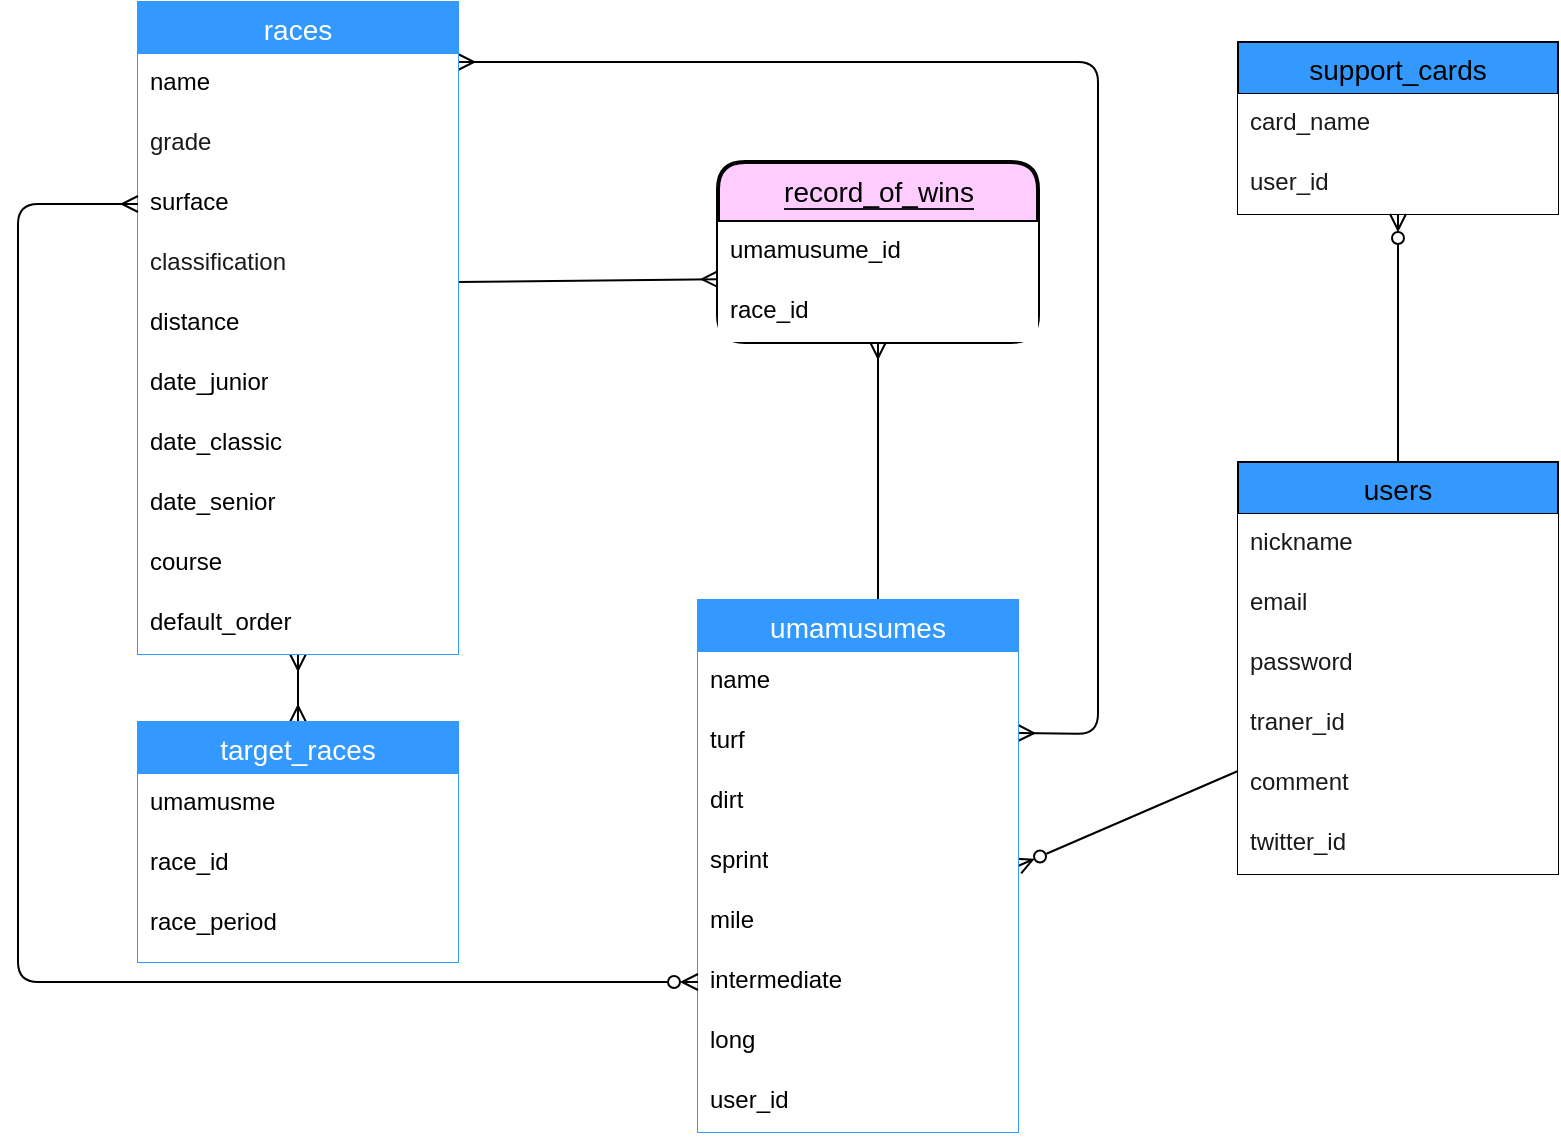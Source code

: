 <mxfile>
    <diagram id="v6UMTtF0DdxIM7lpbUff" name="ページ1">
        <mxGraphModel dx="999" dy="701" grid="1" gridSize="10" guides="1" tooltips="1" connect="1" arrows="0" fold="1" page="1" pageScale="1" pageWidth="827" pageHeight="1169" math="0" shadow="0">
            <root>
                <mxCell id="0"/>
                <mxCell id="1" parent="0"/>
                <mxCell id="2" value="users" style="swimlane;fontStyle=0;childLayout=stackLayout;horizontal=1;startSize=26;horizontalStack=0;resizeParent=1;resizeParentMax=0;resizeLast=0;collapsible=1;marginBottom=0;align=center;fontSize=14;fillColor=#3399FF;" parent="1" vertex="1">
                    <mxGeometry x="630" y="250" width="160" height="206" as="geometry"/>
                </mxCell>
                <mxCell id="28" value="nickname" style="text;strokeColor=none;fillColor=#FFFFFF;spacingLeft=4;spacingRight=4;overflow=hidden;rotatable=0;points=[[0,0.5],[1,0.5]];portConstraint=eastwest;fontSize=12;fontColor=#1A1A1A;labelBackgroundColor=none;labelBorderColor=none;" parent="2" vertex="1">
                    <mxGeometry y="26" width="160" height="30" as="geometry"/>
                </mxCell>
                <mxCell id="4" value="email" style="text;strokeColor=none;fillColor=#FFFFFF;spacingLeft=4;spacingRight=4;overflow=hidden;rotatable=0;points=[[0,0.5],[1,0.5]];portConstraint=eastwest;fontSize=12;fontColor=#1A1A1A;" parent="2" vertex="1">
                    <mxGeometry y="56" width="160" height="30" as="geometry"/>
                </mxCell>
                <mxCell id="5" value="password" style="text;strokeColor=none;fillColor=#FFFFFF;spacingLeft=4;spacingRight=4;overflow=hidden;rotatable=0;points=[[0,0.5],[1,0.5]];portConstraint=eastwest;fontSize=12;fontColor=#1A1A1A;" parent="2" vertex="1">
                    <mxGeometry y="86" width="160" height="30" as="geometry"/>
                </mxCell>
                <mxCell id="6" value="traner_id" style="text;strokeColor=none;fillColor=#FFFFFF;spacingLeft=4;spacingRight=4;overflow=hidden;rotatable=0;points=[[0,0.5],[1,0.5]];portConstraint=eastwest;fontSize=12;fontColor=#1A1A1A;" parent="2" vertex="1">
                    <mxGeometry y="116" width="160" height="30" as="geometry"/>
                </mxCell>
                <mxCell id="7" value="comment" style="text;strokeColor=none;fillColor=#FFFFFF;spacingLeft=4;spacingRight=4;overflow=hidden;rotatable=0;points=[[0,0.5],[1,0.5]];portConstraint=eastwest;fontSize=12;fontColor=#1A1A1A;" parent="2" vertex="1">
                    <mxGeometry y="146" width="160" height="30" as="geometry"/>
                </mxCell>
                <mxCell id="8" value="twitter_id" style="text;strokeColor=none;fillColor=#FFFFFF;spacingLeft=4;spacingRight=4;overflow=hidden;rotatable=0;points=[[0,0.5],[1,0.5]];portConstraint=eastwest;fontSize=12;fontColor=#1A1A1A;" parent="2" vertex="1">
                    <mxGeometry y="176" width="160" height="30" as="geometry"/>
                </mxCell>
                <mxCell id="14" value="support_cards" style="swimlane;fontStyle=0;childLayout=stackLayout;horizontal=1;startSize=26;horizontalStack=0;resizeParent=1;resizeParentMax=0;resizeLast=0;collapsible=1;marginBottom=0;align=center;fontSize=14;fillColor=#3399FF;" parent="1" vertex="1">
                    <mxGeometry x="630" y="40" width="160" height="86" as="geometry"/>
                </mxCell>
                <mxCell id="15" value="card_name" style="text;strokeColor=none;fillColor=#FFFFFF;spacingLeft=4;spacingRight=4;overflow=hidden;rotatable=0;points=[[0,0.5],[1,0.5]];portConstraint=eastwest;fontSize=12;fontColor=#1A1A1A;" parent="14" vertex="1">
                    <mxGeometry y="26" width="160" height="30" as="geometry"/>
                </mxCell>
                <mxCell id="16" value="user_id" style="text;strokeColor=none;fillColor=#FFFFFF;spacingLeft=4;spacingRight=4;overflow=hidden;rotatable=0;points=[[0,0.5],[1,0.5]];portConstraint=eastwest;fontSize=12;fontColor=#1A1A1A;" parent="14" vertex="1">
                    <mxGeometry y="56" width="160" height="30" as="geometry"/>
                </mxCell>
                <mxCell id="32" style="edgeStyle=none;html=1;exitX=0;exitY=0.75;exitDx=0;exitDy=0;entryX=1;entryY=0.5;entryDx=0;entryDy=0;endArrow=ERzeroToMany;endFill=0;" parent="1" source="2" target="37" edge="1">
                    <mxGeometry relative="1" as="geometry">
                        <mxPoint x="200" y="241" as="sourcePoint"/>
                        <mxPoint x="550" y="511" as="targetPoint"/>
                    </mxGeometry>
                </mxCell>
                <mxCell id="33" style="edgeStyle=none;html=1;endArrow=ERmany;endFill=0;entryX=0.5;entryY=1;entryDx=0;entryDy=0;" parent="1" edge="1">
                    <mxGeometry relative="1" as="geometry">
                        <mxPoint x="450" y="190" as="targetPoint"/>
                        <mxPoint x="450" y="320" as="sourcePoint"/>
                    </mxGeometry>
                </mxCell>
                <mxCell id="34" style="edgeStyle=none;html=1;entryX=0.5;entryY=1;entryDx=0;entryDy=0;endArrow=ERzeroToMany;endFill=0;" parent="1" source="2" target="14" edge="1">
                    <mxGeometry relative="1" as="geometry">
                        <mxPoint x="360" y="241" as="sourcePoint"/>
                    </mxGeometry>
                </mxCell>
                <mxCell id="130" style="edgeStyle=none;html=1;exitX=1;exitY=0.25;exitDx=0;exitDy=0;fontColor=#000000;startArrow=ERmany;startFill=0;endArrow=ERmany;endFill=0;" parent="1" source="37" edge="1">
                    <mxGeometry relative="1" as="geometry">
                        <mxPoint x="240" y="50" as="targetPoint"/>
                        <Array as="points">
                            <mxPoint x="560" y="386"/>
                            <mxPoint x="560" y="300"/>
                            <mxPoint x="560" y="220"/>
                            <mxPoint x="560" y="50"/>
                        </Array>
                    </mxGeometry>
                </mxCell>
                <mxCell id="37" value="umamusumes" style="swimlane;fontStyle=0;childLayout=stackLayout;horizontal=1;startSize=26;horizontalStack=0;resizeParent=1;resizeParentMax=0;resizeLast=0;collapsible=1;marginBottom=0;align=center;fontSize=14;strokeColor=#3399FF;fontColor=#FFFFFF;fillColor=#3399FF;" parent="1" vertex="1">
                    <mxGeometry x="360" y="319" width="160" height="266" as="geometry"/>
                </mxCell>
                <mxCell id="38" value="name" style="text;strokeColor=none;fillColor=#FFFFFF;spacingLeft=4;spacingRight=4;overflow=hidden;rotatable=0;points=[[0,0.5],[1,0.5]];portConstraint=eastwest;fontSize=12;fontColor=#000000;" parent="37" vertex="1">
                    <mxGeometry y="26" width="160" height="30" as="geometry"/>
                </mxCell>
                <mxCell id="39" value="turf" style="text;strokeColor=none;fillColor=#FFFFFF;spacingLeft=4;spacingRight=4;overflow=hidden;rotatable=0;points=[[0,0.5],[1,0.5]];portConstraint=eastwest;fontSize=12;fontColor=#000000;" parent="37" vertex="1">
                    <mxGeometry y="56" width="160" height="30" as="geometry"/>
                </mxCell>
                <mxCell id="40" value="dirt" style="text;strokeColor=none;fillColor=#FFFFFF;spacingLeft=4;spacingRight=4;overflow=hidden;rotatable=0;points=[[0,0.5],[1,0.5]];portConstraint=eastwest;fontSize=12;fontColor=#000000;" parent="37" vertex="1">
                    <mxGeometry y="86" width="160" height="30" as="geometry"/>
                </mxCell>
                <mxCell id="41" value="sprint" style="text;strokeColor=none;fillColor=#FFFFFF;spacingLeft=4;spacingRight=4;overflow=hidden;rotatable=0;points=[[0,0.5],[1,0.5]];portConstraint=eastwest;fontSize=12;fontColor=#000000;labelBackgroundColor=none;whiteSpace=wrap;" parent="37" vertex="1">
                    <mxGeometry y="116" width="160" height="30" as="geometry"/>
                </mxCell>
                <mxCell id="43" value="mile" style="text;strokeColor=none;fillColor=#FFFFFF;spacingLeft=4;spacingRight=4;overflow=hidden;rotatable=0;points=[[0,0.5],[1,0.5]];portConstraint=eastwest;fontSize=12;labelBackgroundColor=none;fontColor=#000000;" parent="37" vertex="1">
                    <mxGeometry y="146" width="160" height="30" as="geometry"/>
                </mxCell>
                <mxCell id="44" value="intermediate" style="text;strokeColor=none;fillColor=#FFFFFF;spacingLeft=4;spacingRight=4;overflow=hidden;rotatable=0;points=[[0,0.5],[1,0.5]];portConstraint=eastwest;fontSize=12;labelBackgroundColor=none;fontColor=#000000;" parent="37" vertex="1">
                    <mxGeometry y="176" width="160" height="30" as="geometry"/>
                </mxCell>
                <mxCell id="45" value="long" style="text;strokeColor=none;fillColor=#FFFFFF;spacingLeft=4;spacingRight=4;overflow=hidden;rotatable=0;points=[[0,0.5],[1,0.5]];portConstraint=eastwest;fontSize=12;labelBackgroundColor=none;fontColor=#000000;" parent="37" vertex="1">
                    <mxGeometry y="206" width="160" height="30" as="geometry"/>
                </mxCell>
                <mxCell id="131" value="user_id" style="text;strokeColor=none;fillColor=#FFFFFF;spacingLeft=4;spacingRight=4;overflow=hidden;rotatable=0;points=[[0,0.5],[1,0.5]];portConstraint=eastwest;fontSize=12;labelBackgroundColor=#FFFFFF;fontColor=#000000;html=1;" parent="37" vertex="1">
                    <mxGeometry y="236" width="160" height="30" as="geometry"/>
                </mxCell>
                <mxCell id="60" style="html=1;endArrow=ERmany;endFill=0;entryX=0;entryY=0.953;entryDx=0;entryDy=0;entryPerimeter=0;" parent="1" target="124" edge="1">
                    <mxGeometry relative="1" as="geometry">
                        <mxPoint x="240" y="160" as="sourcePoint"/>
                        <mxPoint x="360" y="160" as="targetPoint"/>
                    </mxGeometry>
                </mxCell>
                <mxCell id="89" style="edgeStyle=none;html=1;exitX=0.5;exitY=1;exitDx=0;exitDy=0;fontColor=#000000;startArrow=ERmany;startFill=0;endArrow=ERmany;endFill=0;entryX=0.5;entryY=0;entryDx=0;entryDy=0;" parent="1" source="52" target="151" edge="1">
                    <mxGeometry relative="1" as="geometry">
                        <mxPoint x="160" y="370" as="targetPoint"/>
                    </mxGeometry>
                </mxCell>
                <mxCell id="52" value="races" style="swimlane;fontStyle=0;childLayout=stackLayout;horizontal=1;startSize=26;horizontalStack=0;resizeParent=1;resizeParentMax=0;resizeLast=0;collapsible=1;marginBottom=0;align=center;fontSize=14;labelBackgroundColor=none;strokeColor=#3399FF;fontColor=#FFFFFF;fillColor=#3399FF;" parent="1" vertex="1">
                    <mxGeometry x="80" y="20" width="160" height="326" as="geometry"/>
                </mxCell>
                <mxCell id="64" value="name" style="text;strokeColor=none;fillColor=#FFFFFF;spacingLeft=4;spacingRight=4;overflow=hidden;rotatable=0;points=[[0,0.5],[1,0.5]];portConstraint=eastwest;fontSize=12;fontColor=#000000;" parent="52" vertex="1">
                    <mxGeometry y="26" width="160" height="30" as="geometry"/>
                </mxCell>
                <mxCell id="65" value="grade" style="text;strokeColor=none;fillColor=#FFFFFF;spacingLeft=4;spacingRight=4;overflow=hidden;rotatable=0;points=[[0,0.5],[1,0.5]];portConstraint=eastwest;fontSize=12;fontColor=#1A1A1A;" parent="52" vertex="1">
                    <mxGeometry y="56" width="160" height="30" as="geometry"/>
                </mxCell>
                <mxCell id="112" value="surface" style="text;strokeColor=none;fillColor=#FFFFFF;spacingLeft=4;spacingRight=4;overflow=hidden;rotatable=0;points=[[0,0.5],[1,0.5]];portConstraint=eastwest;fontSize=12;labelBackgroundColor=#FFFFFF;fontColor=#000000;html=1;" parent="52" vertex="1">
                    <mxGeometry y="86" width="160" height="30" as="geometry"/>
                </mxCell>
                <mxCell id="75" value="classification" style="text;strokeColor=none;fillColor=#FFFFFF;spacingLeft=4;spacingRight=4;overflow=hidden;rotatable=0;points=[[0,0.5],[1,0.5]];portConstraint=eastwest;fontSize=12;fontColor=#1A1A1A;" parent="52" vertex="1">
                    <mxGeometry y="116" width="160" height="30" as="geometry"/>
                </mxCell>
                <mxCell id="108" value="distance" style="text;strokeColor=none;fillColor=#FFFFFF;spacingLeft=4;spacingRight=4;overflow=hidden;rotatable=0;points=[[0,0.5],[1,0.5]];portConstraint=eastwest;fontSize=12;labelBackgroundColor=#FFFFFF;fontColor=#000000;html=1;" parent="52" vertex="1">
                    <mxGeometry y="146" width="160" height="30" as="geometry"/>
                </mxCell>
                <mxCell id="109" value="date_junior" style="text;strokeColor=none;fillColor=#FFFFFF;spacingLeft=4;spacingRight=4;overflow=hidden;rotatable=0;points=[[0,0.5],[1,0.5]];portConstraint=eastwest;fontSize=12;labelBackgroundColor=#FFFFFF;fontColor=#000000;html=1;" parent="52" vertex="1">
                    <mxGeometry y="176" width="160" height="30" as="geometry"/>
                </mxCell>
                <mxCell id="110" value="date_classic" style="text;strokeColor=none;fillColor=#FFFFFF;spacingLeft=4;spacingRight=4;overflow=hidden;rotatable=0;points=[[0,0.5],[1,0.5]];portConstraint=eastwest;fontSize=12;labelBackgroundColor=#FFFFFF;fontColor=#000000;html=1;" parent="52" vertex="1">
                    <mxGeometry y="206" width="160" height="30" as="geometry"/>
                </mxCell>
                <mxCell id="132" value="date_senior" style="text;strokeColor=none;fillColor=#FFFFFF;spacingLeft=4;spacingRight=4;overflow=hidden;rotatable=0;points=[[0,0.5],[1,0.5]];portConstraint=eastwest;fontSize=12;fontColor=#000000;" parent="52" vertex="1">
                    <mxGeometry y="236" width="160" height="30" as="geometry"/>
                </mxCell>
                <mxCell id="111" value="course" style="text;strokeColor=none;fillColor=#FFFFFF;spacingLeft=4;spacingRight=4;overflow=hidden;rotatable=0;points=[[0,0.5],[1,0.5]];portConstraint=eastwest;fontSize=12;labelBackgroundColor=#FFFFFF;fontColor=#000000;html=1;" parent="52" vertex="1">
                    <mxGeometry y="266" width="160" height="30" as="geometry"/>
                </mxCell>
                <mxCell id="135" value="default_order" style="text;strokeColor=none;fillColor=#FFFFFF;spacingLeft=4;spacingRight=4;overflow=hidden;rotatable=0;points=[[0,0.5],[1,0.5]];portConstraint=eastwest;fontSize=12;fontColor=#000000;" parent="52" vertex="1">
                    <mxGeometry y="296" width="160" height="30" as="geometry"/>
                </mxCell>
                <mxCell id="63" style="edgeStyle=none;html=1;exitX=0;exitY=0.5;exitDx=0;exitDy=0;entryX=0;entryY=0.5;entryDx=0;entryDy=0;endArrow=ERzeroToMany;endFill=0;startArrow=ERmany;startFill=0;" parent="1" source="112" target="44" edge="1">
                    <mxGeometry relative="1" as="geometry">
                        <mxPoint x="70" y="105" as="sourcePoint"/>
                        <Array as="points">
                            <mxPoint x="20" y="121"/>
                            <mxPoint x="20" y="170"/>
                            <mxPoint x="20" y="510"/>
                            <mxPoint x="200" y="510"/>
                        </Array>
                    </mxGeometry>
                </mxCell>
                <mxCell id="121" value="&lt;span style=&quot;background-color: rgb(255, 204, 255);&quot;&gt;record_of_wins&lt;/span&gt;" style="swimlane;childLayout=stackLayout;horizontal=1;startSize=30;horizontalStack=0;rounded=1;fontSize=14;fontStyle=0;strokeWidth=2;resizeParent=0;resizeLast=1;shadow=0;dashed=0;align=center;labelBackgroundColor=#18141D;fontColor=#000000;fillColor=#FFCCFF;gradientColor=none;html=1;" parent="1" vertex="1">
                    <mxGeometry x="370" y="100" width="160" height="90" as="geometry"/>
                </mxCell>
                <mxCell id="124" value="umamusume_id" style="text;strokeColor=none;fillColor=#FFFFFF;spacingLeft=4;spacingRight=4;overflow=hidden;rotatable=0;points=[[0,0.5],[1,0.5]];portConstraint=eastwest;fontSize=12;labelBackgroundColor=#FFFFFF;fontColor=#000000;html=1;" parent="121" vertex="1">
                    <mxGeometry y="30" width="160" height="30" as="geometry"/>
                </mxCell>
                <mxCell id="126" value="race_id" style="text;strokeColor=none;fillColor=#FFFFFF;spacingLeft=4;spacingRight=4;overflow=hidden;rotatable=0;points=[[0,0.5],[1,0.5]];portConstraint=eastwest;fontSize=12;labelBackgroundColor=#FFFFFF;fontColor=#000000;html=1;" parent="121" vertex="1">
                    <mxGeometry y="60" width="160" height="30" as="geometry"/>
                </mxCell>
                <mxCell id="151" value="target_races" style="swimlane;fontStyle=0;childLayout=stackLayout;horizontal=1;startSize=26;horizontalStack=0;resizeParent=1;resizeParentMax=0;resizeLast=0;collapsible=1;marginBottom=0;align=center;fontSize=14;strokeColor=#3399FF;fontColor=#FFFFFF;fillColor=#3399FF;" vertex="1" parent="1">
                    <mxGeometry x="80" y="380" width="160" height="120" as="geometry"/>
                </mxCell>
                <mxCell id="99" value="umamusme" style="text;strokeColor=none;fillColor=#FFFFFF;spacingLeft=4;spacingRight=4;overflow=hidden;rotatable=0;points=[[0,0.5],[1,0.5]];portConstraint=eastwest;fontSize=12;fontColor=#000000;gradientColor=none;" parent="151" vertex="1">
                    <mxGeometry y="26" width="160" height="30" as="geometry"/>
                </mxCell>
                <mxCell id="98" value="race_id" style="text;strokeColor=none;fillColor=#FFFFFF;spacingLeft=4;spacingRight=4;overflow=hidden;rotatable=0;points=[[0,0.5],[1,0.5]];portConstraint=eastwest;fontSize=12;fontColor=#000000;" parent="151" vertex="1">
                    <mxGeometry y="56" width="160" height="30" as="geometry"/>
                </mxCell>
                <mxCell id="144" value="race_period" style="text;strokeColor=none;fillColor=#FFFFFF;spacingLeft=4;spacingRight=4;overflow=hidden;rotatable=0;points=[[0,0.5],[1,0.5]];portConstraint=eastwest;fontSize=12;gradientColor=none;fontColor=#000000;" parent="151" vertex="1">
                    <mxGeometry y="86" width="160" height="34" as="geometry"/>
                </mxCell>
            </root>
        </mxGraphModel>
    </diagram>
</mxfile>